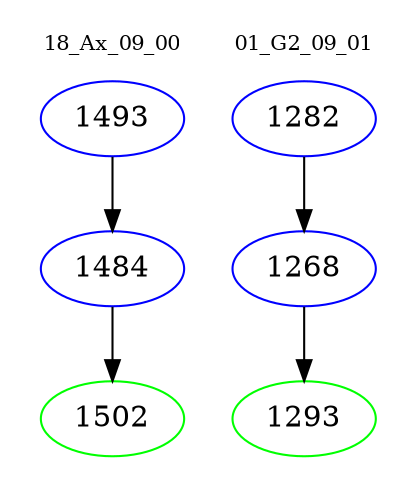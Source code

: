 digraph{
subgraph cluster_0 {
color = white
label = "18_Ax_09_00";
fontsize=10;
T0_1493 [label="1493", color="blue"]
T0_1493 -> T0_1484 [color="black"]
T0_1484 [label="1484", color="blue"]
T0_1484 -> T0_1502 [color="black"]
T0_1502 [label="1502", color="green"]
}
subgraph cluster_1 {
color = white
label = "01_G2_09_01";
fontsize=10;
T1_1282 [label="1282", color="blue"]
T1_1282 -> T1_1268 [color="black"]
T1_1268 [label="1268", color="blue"]
T1_1268 -> T1_1293 [color="black"]
T1_1293 [label="1293", color="green"]
}
}
